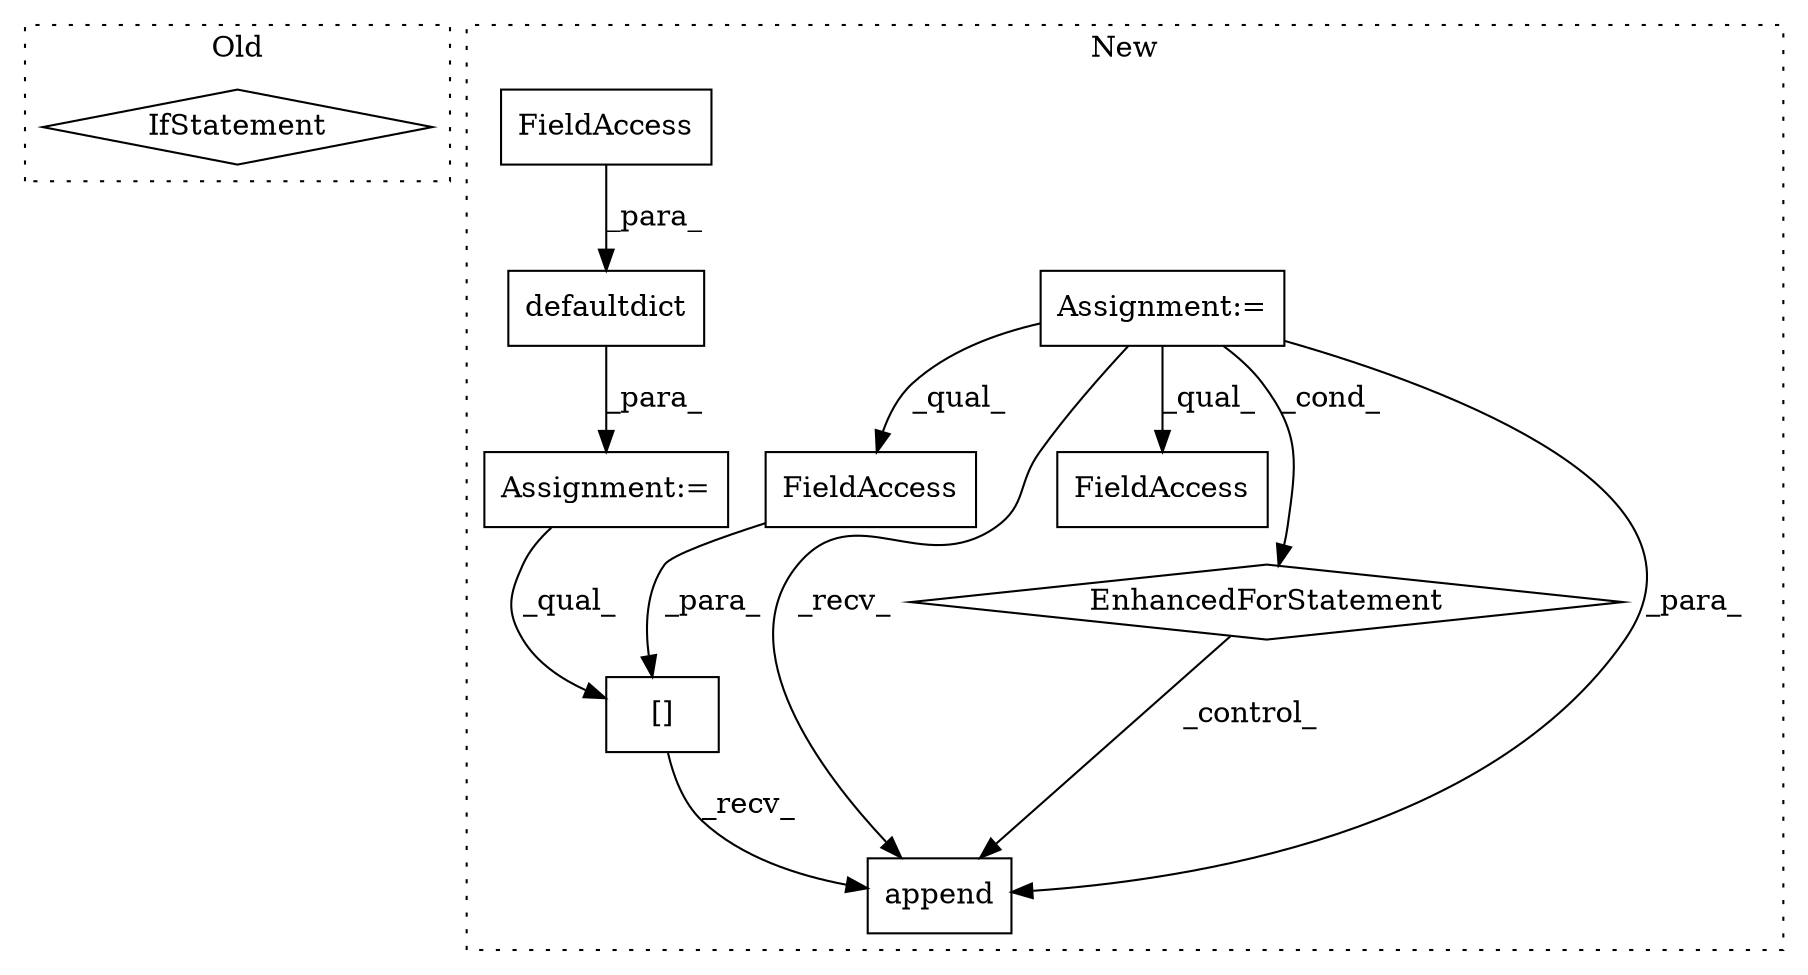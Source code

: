 digraph G {
subgraph cluster0 {
1 [label="IfStatement" a="25" s="1418" l="29" shape="diamond"];
label = "Old";
style="dotted";
}
subgraph cluster1 {
2 [label="defaultdict" a="32" s="611,627" l="12,1" shape="box"];
3 [label="Assignment:=" a="7" s="610" l="1" shape="box"];
4 [label="[]" a="2" s="918,932" l="6,1" shape="box"];
5 [label="Assignment:=" a="7" s="634,712" l="53,2" shape="box"];
6 [label="EnhancedForStatement" a="70" s="634,712" l="53,2" shape="diamond"];
7 [label="FieldAccess" a="22" s="623" l="4" shape="box"];
8 [label="append" a="32" s="934,951" l="7,1" shape="box"];
9 [label="FieldAccess" a="22" s="924" l="8" shape="box"];
10 [label="FieldAccess" a="22" s="803" l="8" shape="box"];
label = "New";
style="dotted";
}
2 -> 3 [label="_para_"];
3 -> 4 [label="_qual_"];
4 -> 8 [label="_recv_"];
5 -> 8 [label="_para_"];
5 -> 10 [label="_qual_"];
5 -> 6 [label="_cond_"];
5 -> 9 [label="_qual_"];
5 -> 8 [label="_recv_"];
6 -> 8 [label="_control_"];
7 -> 2 [label="_para_"];
9 -> 4 [label="_para_"];
}